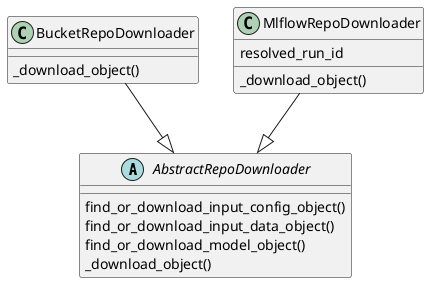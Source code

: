 @startuml
abstract class AbstractRepoDownloader
{
  find_or_download_input_config_object()
  find_or_download_input_data_object()
  find_or_download_model_object()
  _download_object()
}
class BucketRepoDownloader
{
  _download_object()
}
BucketRepoDownloader --|> AbstractRepoDownloader
class MlflowRepoDownloader
{
  resolved_run_id
  _download_object()
}
MlflowRepoDownloader --|> AbstractRepoDownloader
@enduml

